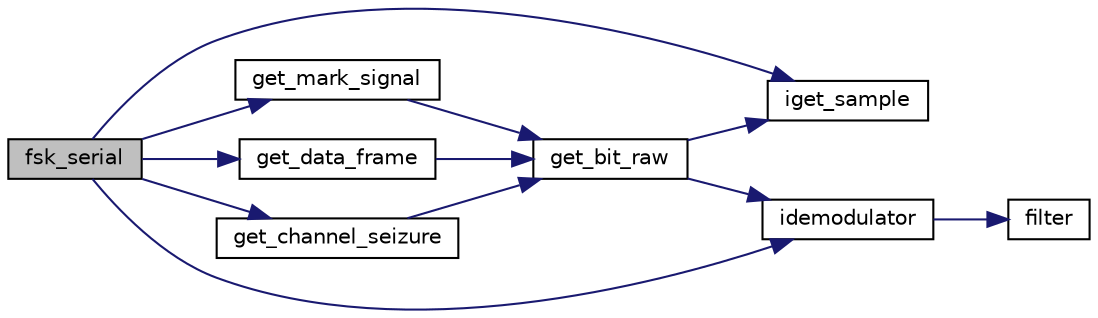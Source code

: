 digraph "fsk_serial"
{
  edge [fontname="Helvetica",fontsize="10",labelfontname="Helvetica",labelfontsize="10"];
  node [fontname="Helvetica",fontsize="10",shape=record];
  rankdir="LR";
  Node1 [label="fsk_serial",height=0.2,width=0.4,color="black", fillcolor="grey75", style="filled", fontcolor="black"];
  Node1 -> Node2 [color="midnightblue",fontsize="10",style="solid",fontname="Helvetica"];
  Node2 [label="iget_sample",height=0.2,width=0.4,color="black", fillcolor="white", style="filled",URL="$fskmodem_8c.html#a326f107539430dc475144721e8a3d688",tooltip="Get the current sample. "];
  Node1 -> Node3 [color="midnightblue",fontsize="10",style="solid",fontname="Helvetica"];
  Node3 [label="idemodulator",height=0.2,width=0.4,color="black", fillcolor="white", style="filled",URL="$fskmodem_8c.html#a1e056276c5df3a6f1803aed2313871cf",tooltip="FSK demodulation. "];
  Node3 -> Node4 [color="midnightblue",fontsize="10",style="solid",fontname="Helvetica"];
  Node4 [label="filter",height=0.2,width=0.4,color="black", fillcolor="white", style="filled",URL="$fskmodem_8c.html#a0cd322aafcc68375d9ee1f5ac4d60b46",tooltip="General function for filtering any frequency. "];
  Node1 -> Node5 [color="midnightblue",fontsize="10",style="solid",fontname="Helvetica"];
  Node5 [label="get_channel_seizure",height=0.2,width=0.4,color="black", fillcolor="white", style="filled",URL="$fskmodem_8c.html#a6ed86518cd99a7ea692c11a396ef2722",tooltip="Detecting channel seizure signal. "];
  Node5 -> Node6 [color="midnightblue",fontsize="10",style="solid",fontname="Helvetica"];
  Node6 [label="get_bit_raw",height=0.2,width=0.4,color="black", fillcolor="white", style="filled",URL="$fskmodem_8c.html#a352dc6016a3e45d7f3573d4cb08c1927",tooltip="Get a single bit of FSK signal. "];
  Node6 -> Node2 [color="midnightblue",fontsize="10",style="solid",fontname="Helvetica"];
  Node6 -> Node3 [color="midnightblue",fontsize="10",style="solid",fontname="Helvetica"];
  Node1 -> Node7 [color="midnightblue",fontsize="10",style="solid",fontname="Helvetica"];
  Node7 [label="get_mark_signal",height=0.2,width=0.4,color="black", fillcolor="white", style="filled",URL="$fskmodem_8c.html#a355770a7620fc3d37477ba433579504c",tooltip="Detecting Mark signal. "];
  Node7 -> Node6 [color="midnightblue",fontsize="10",style="solid",fontname="Helvetica"];
  Node1 -> Node8 [color="midnightblue",fontsize="10",style="solid",fontname="Helvetica"];
  Node8 [label="get_data_frame",height=0.2,width=0.4,color="black", fillcolor="white", style="filled",URL="$fskmodem_8c.html#a3589b6f2cd9585fe74361841da0de198",tooltip="Get the data frame. "];
  Node8 -> Node6 [color="midnightblue",fontsize="10",style="solid",fontname="Helvetica"];
}

